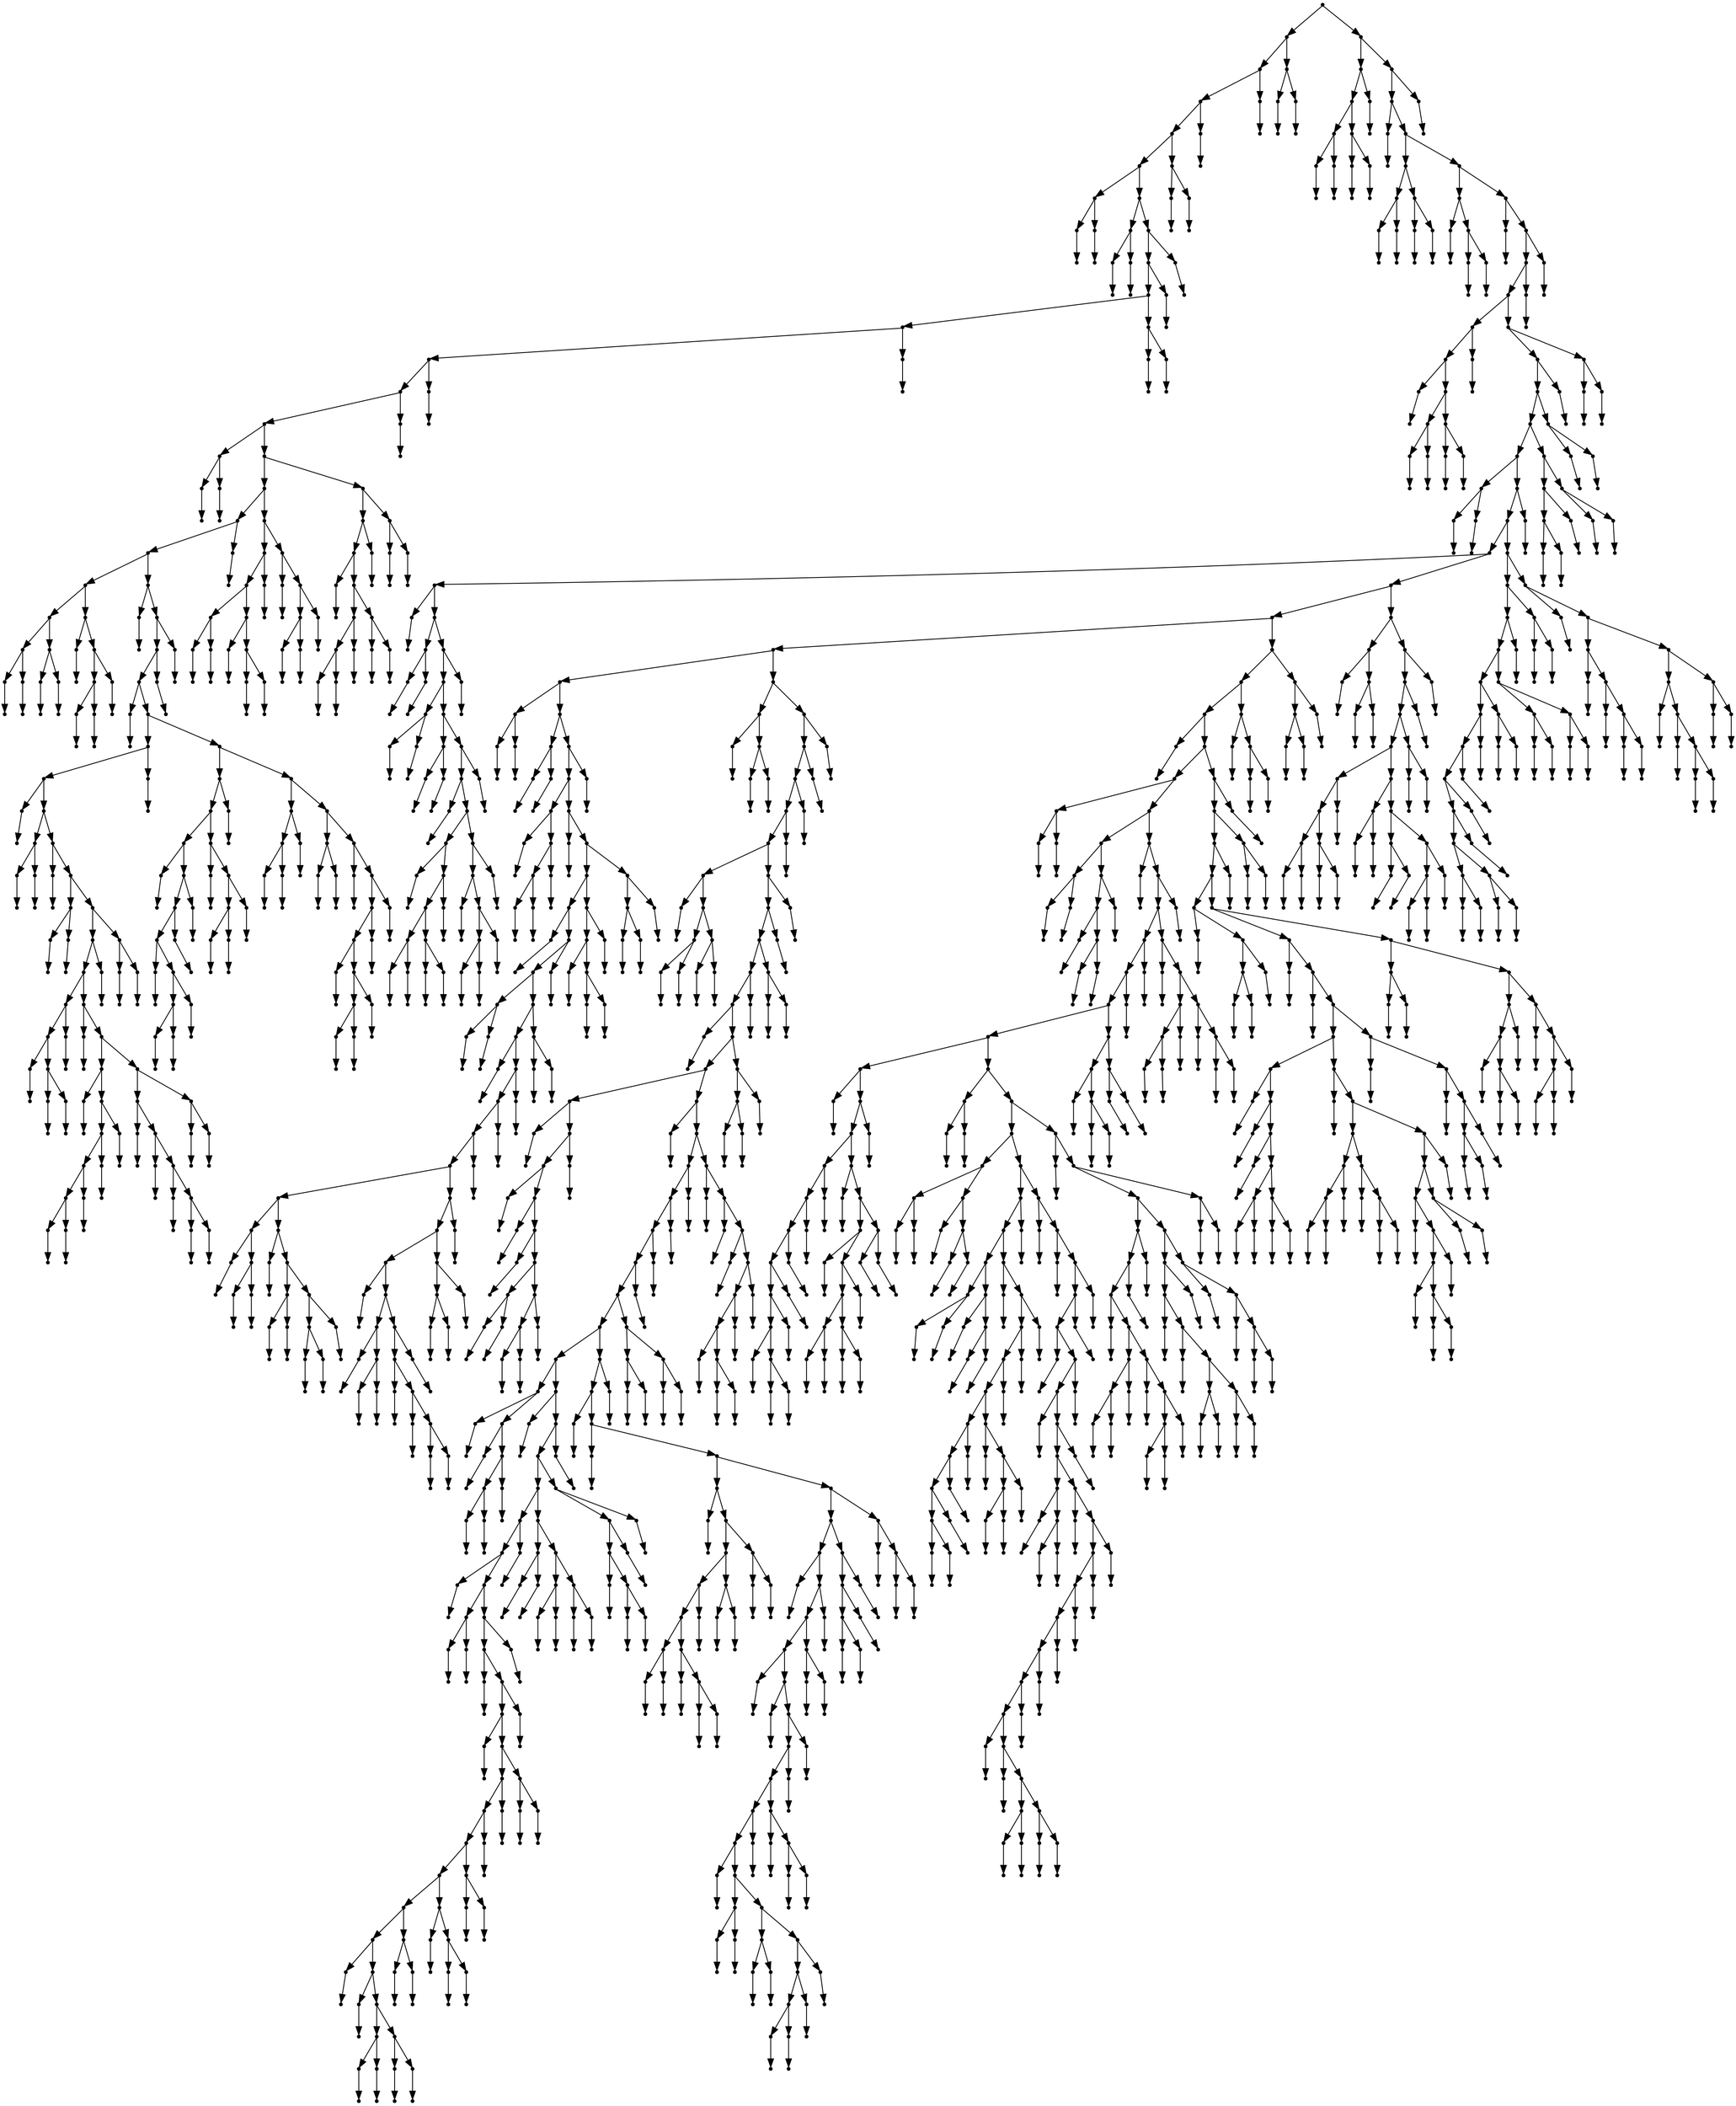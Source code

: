 digraph {
  1678 [shape=point];
  307 [shape=point];
  301 [shape=point];
  298 [shape=point];
  295 [shape=point];
  289 [shape=point];
  4 [shape=point];
  1 [shape=point];
  0 [shape=point];
  3 [shape=point];
  2 [shape=point];
  288 [shape=point];
  9 [shape=point];
  6 [shape=point];
  5 [shape=point];
  8 [shape=point];
  7 [shape=point];
  287 [shape=point];
  284 [shape=point];
  281 [shape=point];
  275 [shape=point];
  272 [shape=point];
  269 [shape=point];
  266 [shape=point];
  14 [shape=point];
  11 [shape=point];
  10 [shape=point];
  13 [shape=point];
  12 [shape=point];
  265 [shape=point];
  238 [shape=point];
  208 [shape=point];
  205 [shape=point];
  37 [shape=point];
  25 [shape=point];
  19 [shape=point];
  16 [shape=point];
  15 [shape=point];
  18 [shape=point];
  17 [shape=point];
  24 [shape=point];
  21 [shape=point];
  20 [shape=point];
  23 [shape=point];
  22 [shape=point];
  36 [shape=point];
  27 [shape=point];
  26 [shape=point];
  35 [shape=point];
  32 [shape=point];
  29 [shape=point];
  28 [shape=point];
  31 [shape=point];
  30 [shape=point];
  34 [shape=point];
  33 [shape=point];
  204 [shape=point];
  39 [shape=point];
  38 [shape=point];
  203 [shape=point];
  200 [shape=point];
  197 [shape=point];
  41 [shape=point];
  40 [shape=point];
  196 [shape=point];
  124 [shape=point];
  121 [shape=point];
  43 [shape=point];
  42 [shape=point];
  120 [shape=point];
  48 [shape=point];
  45 [shape=point];
  44 [shape=point];
  47 [shape=point];
  46 [shape=point];
  119 [shape=point];
  50 [shape=point];
  49 [shape=point];
  118 [shape=point];
  55 [shape=point];
  52 [shape=point];
  51 [shape=point];
  54 [shape=point];
  53 [shape=point];
  117 [shape=point];
  111 [shape=point];
  108 [shape=point];
  66 [shape=point];
  63 [shape=point];
  57 [shape=point];
  56 [shape=point];
  62 [shape=point];
  59 [shape=point];
  58 [shape=point];
  61 [shape=point];
  60 [shape=point];
  65 [shape=point];
  64 [shape=point];
  107 [shape=point];
  68 [shape=point];
  67 [shape=point];
  106 [shape=point];
  85 [shape=point];
  70 [shape=point];
  69 [shape=point];
  84 [shape=point];
  81 [shape=point];
  78 [shape=point];
  75 [shape=point];
  72 [shape=point];
  71 [shape=point];
  74 [shape=point];
  73 [shape=point];
  77 [shape=point];
  76 [shape=point];
  80 [shape=point];
  79 [shape=point];
  83 [shape=point];
  82 [shape=point];
  105 [shape=point];
  99 [shape=point];
  87 [shape=point];
  86 [shape=point];
  98 [shape=point];
  89 [shape=point];
  88 [shape=point];
  97 [shape=point];
  91 [shape=point];
  90 [shape=point];
  96 [shape=point];
  93 [shape=point];
  92 [shape=point];
  95 [shape=point];
  94 [shape=point];
  104 [shape=point];
  101 [shape=point];
  100 [shape=point];
  103 [shape=point];
  102 [shape=point];
  110 [shape=point];
  109 [shape=point];
  116 [shape=point];
  113 [shape=point];
  112 [shape=point];
  115 [shape=point];
  114 [shape=point];
  123 [shape=point];
  122 [shape=point];
  195 [shape=point];
  159 [shape=point];
  156 [shape=point];
  144 [shape=point];
  126 [shape=point];
  125 [shape=point];
  143 [shape=point];
  140 [shape=point];
  137 [shape=point];
  128 [shape=point];
  127 [shape=point];
  136 [shape=point];
  133 [shape=point];
  130 [shape=point];
  129 [shape=point];
  132 [shape=point];
  131 [shape=point];
  135 [shape=point];
  134 [shape=point];
  139 [shape=point];
  138 [shape=point];
  142 [shape=point];
  141 [shape=point];
  155 [shape=point];
  146 [shape=point];
  145 [shape=point];
  154 [shape=point];
  151 [shape=point];
  148 [shape=point];
  147 [shape=point];
  150 [shape=point];
  149 [shape=point];
  153 [shape=point];
  152 [shape=point];
  158 [shape=point];
  157 [shape=point];
  194 [shape=point];
  167 [shape=point];
  164 [shape=point];
  161 [shape=point];
  160 [shape=point];
  163 [shape=point];
  162 [shape=point];
  166 [shape=point];
  165 [shape=point];
  193 [shape=point];
  172 [shape=point];
  169 [shape=point];
  168 [shape=point];
  171 [shape=point];
  170 [shape=point];
  192 [shape=point];
  174 [shape=point];
  173 [shape=point];
  191 [shape=point];
  188 [shape=point];
  185 [shape=point];
  176 [shape=point];
  175 [shape=point];
  184 [shape=point];
  181 [shape=point];
  178 [shape=point];
  177 [shape=point];
  180 [shape=point];
  179 [shape=point];
  183 [shape=point];
  182 [shape=point];
  187 [shape=point];
  186 [shape=point];
  190 [shape=point];
  189 [shape=point];
  199 [shape=point];
  198 [shape=point];
  202 [shape=point];
  201 [shape=point];
  207 [shape=point];
  206 [shape=point];
  237 [shape=point];
  225 [shape=point];
  222 [shape=point];
  213 [shape=point];
  210 [shape=point];
  209 [shape=point];
  212 [shape=point];
  211 [shape=point];
  221 [shape=point];
  215 [shape=point];
  214 [shape=point];
  220 [shape=point];
  217 [shape=point];
  216 [shape=point];
  219 [shape=point];
  218 [shape=point];
  224 [shape=point];
  223 [shape=point];
  236 [shape=point];
  227 [shape=point];
  226 [shape=point];
  235 [shape=point];
  232 [shape=point];
  229 [shape=point];
  228 [shape=point];
  231 [shape=point];
  230 [shape=point];
  234 [shape=point];
  233 [shape=point];
  264 [shape=point];
  258 [shape=point];
  255 [shape=point];
  240 [shape=point];
  239 [shape=point];
  254 [shape=point];
  248 [shape=point];
  245 [shape=point];
  242 [shape=point];
  241 [shape=point];
  244 [shape=point];
  243 [shape=point];
  247 [shape=point];
  246 [shape=point];
  253 [shape=point];
  250 [shape=point];
  249 [shape=point];
  252 [shape=point];
  251 [shape=point];
  257 [shape=point];
  256 [shape=point];
  263 [shape=point];
  260 [shape=point];
  259 [shape=point];
  262 [shape=point];
  261 [shape=point];
  268 [shape=point];
  267 [shape=point];
  271 [shape=point];
  270 [shape=point];
  274 [shape=point];
  273 [shape=point];
  280 [shape=point];
  277 [shape=point];
  276 [shape=point];
  279 [shape=point];
  278 [shape=point];
  283 [shape=point];
  282 [shape=point];
  286 [shape=point];
  285 [shape=point];
  294 [shape=point];
  291 [shape=point];
  290 [shape=point];
  293 [shape=point];
  292 [shape=point];
  297 [shape=point];
  296 [shape=point];
  300 [shape=point];
  299 [shape=point];
  306 [shape=point];
  303 [shape=point];
  302 [shape=point];
  305 [shape=point];
  304 [shape=point];
  1677 [shape=point];
  321 [shape=point];
  318 [shape=point];
  312 [shape=point];
  309 [shape=point];
  308 [shape=point];
  311 [shape=point];
  310 [shape=point];
  317 [shape=point];
  314 [shape=point];
  313 [shape=point];
  316 [shape=point];
  315 [shape=point];
  320 [shape=point];
  319 [shape=point];
  1676 [shape=point];
  1673 [shape=point];
  323 [shape=point];
  322 [shape=point];
  1672 [shape=point];
  334 [shape=point];
  328 [shape=point];
  325 [shape=point];
  324 [shape=point];
  327 [shape=point];
  326 [shape=point];
  333 [shape=point];
  330 [shape=point];
  329 [shape=point];
  332 [shape=point];
  331 [shape=point];
  1671 [shape=point];
  342 [shape=point];
  336 [shape=point];
  335 [shape=point];
  341 [shape=point];
  338 [shape=point];
  337 [shape=point];
  340 [shape=point];
  339 [shape=point];
  1670 [shape=point];
  344 [shape=point];
  343 [shape=point];
  1669 [shape=point];
  1666 [shape=point];
  1663 [shape=point];
  361 [shape=point];
  358 [shape=point];
  346 [shape=point];
  345 [shape=point];
  357 [shape=point];
  351 [shape=point];
  348 [shape=point];
  347 [shape=point];
  350 [shape=point];
  349 [shape=point];
  356 [shape=point];
  353 [shape=point];
  352 [shape=point];
  355 [shape=point];
  354 [shape=point];
  360 [shape=point];
  359 [shape=point];
  1662 [shape=point];
  1656 [shape=point];
  1653 [shape=point];
  1647 [shape=point];
  1632 [shape=point];
  366 [shape=point];
  363 [shape=point];
  362 [shape=point];
  365 [shape=point];
  364 [shape=point];
  1631 [shape=point];
  1628 [shape=point];
  1544 [shape=point];
  428 [shape=point];
  368 [shape=point];
  367 [shape=point];
  427 [shape=point];
  373 [shape=point];
  370 [shape=point];
  369 [shape=point];
  372 [shape=point];
  371 [shape=point];
  426 [shape=point];
  423 [shape=point];
  378 [shape=point];
  375 [shape=point];
  374 [shape=point];
  377 [shape=point];
  376 [shape=point];
  422 [shape=point];
  383 [shape=point];
  380 [shape=point];
  379 [shape=point];
  382 [shape=point];
  381 [shape=point];
  421 [shape=point];
  418 [shape=point];
  385 [shape=point];
  384 [shape=point];
  417 [shape=point];
  402 [shape=point];
  387 [shape=point];
  386 [shape=point];
  401 [shape=point];
  398 [shape=point];
  392 [shape=point];
  389 [shape=point];
  388 [shape=point];
  391 [shape=point];
  390 [shape=point];
  397 [shape=point];
  394 [shape=point];
  393 [shape=point];
  396 [shape=point];
  395 [shape=point];
  400 [shape=point];
  399 [shape=point];
  416 [shape=point];
  413 [shape=point];
  404 [shape=point];
  403 [shape=point];
  412 [shape=point];
  409 [shape=point];
  406 [shape=point];
  405 [shape=point];
  408 [shape=point];
  407 [shape=point];
  411 [shape=point];
  410 [shape=point];
  415 [shape=point];
  414 [shape=point];
  420 [shape=point];
  419 [shape=point];
  425 [shape=point];
  424 [shape=point];
  1543 [shape=point];
  1486 [shape=point];
  973 [shape=point];
  574 [shape=point];
  433 [shape=point];
  430 [shape=point];
  429 [shape=point];
  432 [shape=point];
  431 [shape=point];
  573 [shape=point];
  438 [shape=point];
  435 [shape=point];
  434 [shape=point];
  437 [shape=point];
  436 [shape=point];
  572 [shape=point];
  569 [shape=point];
  449 [shape=point];
  440 [shape=point];
  439 [shape=point];
  448 [shape=point];
  445 [shape=point];
  442 [shape=point];
  441 [shape=point];
  444 [shape=point];
  443 [shape=point];
  447 [shape=point];
  446 [shape=point];
  568 [shape=point];
  451 [shape=point];
  450 [shape=point];
  567 [shape=point];
  558 [shape=point];
  546 [shape=point];
  453 [shape=point];
  452 [shape=point];
  545 [shape=point];
  542 [shape=point];
  458 [shape=point];
  455 [shape=point];
  454 [shape=point];
  457 [shape=point];
  456 [shape=point];
  541 [shape=point];
  535 [shape=point];
  460 [shape=point];
  459 [shape=point];
  534 [shape=point];
  531 [shape=point];
  528 [shape=point];
  525 [shape=point];
  486 [shape=point];
  468 [shape=point];
  462 [shape=point];
  461 [shape=point];
  467 [shape=point];
  464 [shape=point];
  463 [shape=point];
  466 [shape=point];
  465 [shape=point];
  485 [shape=point];
  470 [shape=point];
  469 [shape=point];
  484 [shape=point];
  475 [shape=point];
  472 [shape=point];
  471 [shape=point];
  474 [shape=point];
  473 [shape=point];
  483 [shape=point];
  480 [shape=point];
  477 [shape=point];
  476 [shape=point];
  479 [shape=point];
  478 [shape=point];
  482 [shape=point];
  481 [shape=point];
  524 [shape=point];
  521 [shape=point];
  512 [shape=point];
  488 [shape=point];
  487 [shape=point];
  511 [shape=point];
  496 [shape=point];
  490 [shape=point];
  489 [shape=point];
  495 [shape=point];
  492 [shape=point];
  491 [shape=point];
  494 [shape=point];
  493 [shape=point];
  510 [shape=point];
  507 [shape=point];
  498 [shape=point];
  497 [shape=point];
  506 [shape=point];
  500 [shape=point];
  499 [shape=point];
  505 [shape=point];
  502 [shape=point];
  501 [shape=point];
  504 [shape=point];
  503 [shape=point];
  509 [shape=point];
  508 [shape=point];
  520 [shape=point];
  517 [shape=point];
  514 [shape=point];
  513 [shape=point];
  516 [shape=point];
  515 [shape=point];
  519 [shape=point];
  518 [shape=point];
  523 [shape=point];
  522 [shape=point];
  527 [shape=point];
  526 [shape=point];
  530 [shape=point];
  529 [shape=point];
  533 [shape=point];
  532 [shape=point];
  540 [shape=point];
  537 [shape=point];
  536 [shape=point];
  539 [shape=point];
  538 [shape=point];
  544 [shape=point];
  543 [shape=point];
  557 [shape=point];
  554 [shape=point];
  548 [shape=point];
  547 [shape=point];
  553 [shape=point];
  550 [shape=point];
  549 [shape=point];
  552 [shape=point];
  551 [shape=point];
  556 [shape=point];
  555 [shape=point];
  566 [shape=point];
  563 [shape=point];
  560 [shape=point];
  559 [shape=point];
  562 [shape=point];
  561 [shape=point];
  565 [shape=point];
  564 [shape=point];
  571 [shape=point];
  570 [shape=point];
  972 [shape=point];
  582 [shape=point];
  576 [shape=point];
  575 [shape=point];
  581 [shape=point];
  578 [shape=point];
  577 [shape=point];
  580 [shape=point];
  579 [shape=point];
  971 [shape=point];
  968 [shape=point];
  965 [shape=point];
  962 [shape=point];
  959 [shape=point];
  596 [shape=point];
  584 [shape=point];
  583 [shape=point];
  595 [shape=point];
  589 [shape=point];
  586 [shape=point];
  585 [shape=point];
  588 [shape=point];
  587 [shape=point];
  594 [shape=point];
  591 [shape=point];
  590 [shape=point];
  593 [shape=point];
  592 [shape=point];
  958 [shape=point];
  955 [shape=point];
  952 [shape=point];
  946 [shape=point];
  943 [shape=point];
  598 [shape=point];
  597 [shape=point];
  942 [shape=point];
  933 [shape=point];
  627 [shape=point];
  600 [shape=point];
  599 [shape=point];
  626 [shape=point];
  623 [shape=point];
  602 [shape=point];
  601 [shape=point];
  622 [shape=point];
  604 [shape=point];
  603 [shape=point];
  621 [shape=point];
  606 [shape=point];
  605 [shape=point];
  620 [shape=point];
  611 [shape=point];
  608 [shape=point];
  607 [shape=point];
  610 [shape=point];
  609 [shape=point];
  619 [shape=point];
  616 [shape=point];
  613 [shape=point];
  612 [shape=point];
  615 [shape=point];
  614 [shape=point];
  618 [shape=point];
  617 [shape=point];
  625 [shape=point];
  624 [shape=point];
  932 [shape=point];
  629 [shape=point];
  628 [shape=point];
  931 [shape=point];
  907 [shape=point];
  904 [shape=point];
  901 [shape=point];
  898 [shape=point];
  895 [shape=point];
  883 [shape=point];
  757 [shape=point];
  643 [shape=point];
  631 [shape=point];
  630 [shape=point];
  642 [shape=point];
  633 [shape=point];
  632 [shape=point];
  641 [shape=point];
  638 [shape=point];
  635 [shape=point];
  634 [shape=point];
  637 [shape=point];
  636 [shape=point];
  640 [shape=point];
  639 [shape=point];
  756 [shape=point];
  645 [shape=point];
  644 [shape=point];
  755 [shape=point];
  752 [shape=point];
  737 [shape=point];
  719 [shape=point];
  716 [shape=point];
  647 [shape=point];
  646 [shape=point];
  715 [shape=point];
  652 [shape=point];
  649 [shape=point];
  648 [shape=point];
  651 [shape=point];
  650 [shape=point];
  714 [shape=point];
  711 [shape=point];
  654 [shape=point];
  653 [shape=point];
  710 [shape=point];
  707 [shape=point];
  656 [shape=point];
  655 [shape=point];
  706 [shape=point];
  700 [shape=point];
  697 [shape=point];
  694 [shape=point];
  688 [shape=point];
  679 [shape=point];
  673 [shape=point];
  658 [shape=point];
  657 [shape=point];
  672 [shape=point];
  660 [shape=point];
  659 [shape=point];
  671 [shape=point];
  665 [shape=point];
  662 [shape=point];
  661 [shape=point];
  664 [shape=point];
  663 [shape=point];
  670 [shape=point];
  667 [shape=point];
  666 [shape=point];
  669 [shape=point];
  668 [shape=point];
  678 [shape=point];
  675 [shape=point];
  674 [shape=point];
  677 [shape=point];
  676 [shape=point];
  687 [shape=point];
  681 [shape=point];
  680 [shape=point];
  686 [shape=point];
  683 [shape=point];
  682 [shape=point];
  685 [shape=point];
  684 [shape=point];
  693 [shape=point];
  690 [shape=point];
  689 [shape=point];
  692 [shape=point];
  691 [shape=point];
  696 [shape=point];
  695 [shape=point];
  699 [shape=point];
  698 [shape=point];
  705 [shape=point];
  702 [shape=point];
  701 [shape=point];
  704 [shape=point];
  703 [shape=point];
  709 [shape=point];
  708 [shape=point];
  713 [shape=point];
  712 [shape=point];
  718 [shape=point];
  717 [shape=point];
  736 [shape=point];
  724 [shape=point];
  721 [shape=point];
  720 [shape=point];
  723 [shape=point];
  722 [shape=point];
  735 [shape=point];
  729 [shape=point];
  726 [shape=point];
  725 [shape=point];
  728 [shape=point];
  727 [shape=point];
  734 [shape=point];
  731 [shape=point];
  730 [shape=point];
  733 [shape=point];
  732 [shape=point];
  751 [shape=point];
  748 [shape=point];
  745 [shape=point];
  739 [shape=point];
  738 [shape=point];
  744 [shape=point];
  741 [shape=point];
  740 [shape=point];
  743 [shape=point];
  742 [shape=point];
  747 [shape=point];
  746 [shape=point];
  750 [shape=point];
  749 [shape=point];
  754 [shape=point];
  753 [shape=point];
  882 [shape=point];
  879 [shape=point];
  759 [shape=point];
  758 [shape=point];
  878 [shape=point];
  761 [shape=point];
  760 [shape=point];
  877 [shape=point];
  793 [shape=point];
  763 [shape=point];
  762 [shape=point];
  792 [shape=point];
  786 [shape=point];
  780 [shape=point];
  777 [shape=point];
  768 [shape=point];
  765 [shape=point];
  764 [shape=point];
  767 [shape=point];
  766 [shape=point];
  776 [shape=point];
  770 [shape=point];
  769 [shape=point];
  775 [shape=point];
  772 [shape=point];
  771 [shape=point];
  774 [shape=point];
  773 [shape=point];
  779 [shape=point];
  778 [shape=point];
  785 [shape=point];
  782 [shape=point];
  781 [shape=point];
  784 [shape=point];
  783 [shape=point];
  791 [shape=point];
  788 [shape=point];
  787 [shape=point];
  790 [shape=point];
  789 [shape=point];
  876 [shape=point];
  867 [shape=point];
  855 [shape=point];
  795 [shape=point];
  794 [shape=point];
  854 [shape=point];
  851 [shape=point];
  845 [shape=point];
  797 [shape=point];
  796 [shape=point];
  844 [shape=point];
  799 [shape=point];
  798 [shape=point];
  843 [shape=point];
  840 [shape=point];
  837 [shape=point];
  828 [shape=point];
  825 [shape=point];
  801 [shape=point];
  800 [shape=point];
  824 [shape=point];
  806 [shape=point];
  803 [shape=point];
  802 [shape=point];
  805 [shape=point];
  804 [shape=point];
  823 [shape=point];
  811 [shape=point];
  808 [shape=point];
  807 [shape=point];
  810 [shape=point];
  809 [shape=point];
  822 [shape=point];
  819 [shape=point];
  816 [shape=point];
  813 [shape=point];
  812 [shape=point];
  815 [shape=point];
  814 [shape=point];
  818 [shape=point];
  817 [shape=point];
  821 [shape=point];
  820 [shape=point];
  827 [shape=point];
  826 [shape=point];
  836 [shape=point];
  830 [shape=point];
  829 [shape=point];
  835 [shape=point];
  832 [shape=point];
  831 [shape=point];
  834 [shape=point];
  833 [shape=point];
  839 [shape=point];
  838 [shape=point];
  842 [shape=point];
  841 [shape=point];
  850 [shape=point];
  847 [shape=point];
  846 [shape=point];
  849 [shape=point];
  848 [shape=point];
  853 [shape=point];
  852 [shape=point];
  866 [shape=point];
  863 [shape=point];
  860 [shape=point];
  857 [shape=point];
  856 [shape=point];
  859 [shape=point];
  858 [shape=point];
  862 [shape=point];
  861 [shape=point];
  865 [shape=point];
  864 [shape=point];
  875 [shape=point];
  869 [shape=point];
  868 [shape=point];
  874 [shape=point];
  871 [shape=point];
  870 [shape=point];
  873 [shape=point];
  872 [shape=point];
  881 [shape=point];
  880 [shape=point];
  894 [shape=point];
  888 [shape=point];
  885 [shape=point];
  884 [shape=point];
  887 [shape=point];
  886 [shape=point];
  893 [shape=point];
  890 [shape=point];
  889 [shape=point];
  892 [shape=point];
  891 [shape=point];
  897 [shape=point];
  896 [shape=point];
  900 [shape=point];
  899 [shape=point];
  903 [shape=point];
  902 [shape=point];
  906 [shape=point];
  905 [shape=point];
  930 [shape=point];
  909 [shape=point];
  908 [shape=point];
  929 [shape=point];
  911 [shape=point];
  910 [shape=point];
  928 [shape=point];
  913 [shape=point];
  912 [shape=point];
  927 [shape=point];
  924 [shape=point];
  921 [shape=point];
  915 [shape=point];
  914 [shape=point];
  920 [shape=point];
  917 [shape=point];
  916 [shape=point];
  919 [shape=point];
  918 [shape=point];
  923 [shape=point];
  922 [shape=point];
  926 [shape=point];
  925 [shape=point];
  941 [shape=point];
  938 [shape=point];
  935 [shape=point];
  934 [shape=point];
  937 [shape=point];
  936 [shape=point];
  940 [shape=point];
  939 [shape=point];
  945 [shape=point];
  944 [shape=point];
  951 [shape=point];
  948 [shape=point];
  947 [shape=point];
  950 [shape=point];
  949 [shape=point];
  954 [shape=point];
  953 [shape=point];
  957 [shape=point];
  956 [shape=point];
  961 [shape=point];
  960 [shape=point];
  964 [shape=point];
  963 [shape=point];
  967 [shape=point];
  966 [shape=point];
  970 [shape=point];
  969 [shape=point];
  1485 [shape=point];
  1476 [shape=point];
  1467 [shape=point];
  975 [shape=point];
  974 [shape=point];
  1466 [shape=point];
  1325 [shape=point];
  980 [shape=point];
  977 [shape=point];
  976 [shape=point];
  979 [shape=point];
  978 [shape=point];
  1324 [shape=point];
  997 [shape=point];
  985 [shape=point];
  982 [shape=point];
  981 [shape=point];
  984 [shape=point];
  983 [shape=point];
  996 [shape=point];
  993 [shape=point];
  987 [shape=point];
  986 [shape=point];
  992 [shape=point];
  989 [shape=point];
  988 [shape=point];
  991 [shape=point];
  990 [shape=point];
  995 [shape=point];
  994 [shape=point];
  1323 [shape=point];
  999 [shape=point];
  998 [shape=point];
  1322 [shape=point];
  1319 [shape=point];
  1298 [shape=point];
  1295 [shape=point];
  1292 [shape=point];
  1277 [shape=point];
  1055 [shape=point];
  1001 [shape=point];
  1000 [shape=point];
  1054 [shape=point];
  1051 [shape=point];
  1024 [shape=point];
  1021 [shape=point];
  1018 [shape=point];
  1015 [shape=point];
  1012 [shape=point];
  1009 [shape=point];
  1003 [shape=point];
  1002 [shape=point];
  1008 [shape=point];
  1005 [shape=point];
  1004 [shape=point];
  1007 [shape=point];
  1006 [shape=point];
  1011 [shape=point];
  1010 [shape=point];
  1014 [shape=point];
  1013 [shape=point];
  1017 [shape=point];
  1016 [shape=point];
  1020 [shape=point];
  1019 [shape=point];
  1023 [shape=point];
  1022 [shape=point];
  1050 [shape=point];
  1026 [shape=point];
  1025 [shape=point];
  1049 [shape=point];
  1043 [shape=point];
  1028 [shape=point];
  1027 [shape=point];
  1042 [shape=point];
  1039 [shape=point];
  1033 [shape=point];
  1030 [shape=point];
  1029 [shape=point];
  1032 [shape=point];
  1031 [shape=point];
  1038 [shape=point];
  1035 [shape=point];
  1034 [shape=point];
  1037 [shape=point];
  1036 [shape=point];
  1041 [shape=point];
  1040 [shape=point];
  1048 [shape=point];
  1045 [shape=point];
  1044 [shape=point];
  1047 [shape=point];
  1046 [shape=point];
  1053 [shape=point];
  1052 [shape=point];
  1276 [shape=point];
  1060 [shape=point];
  1057 [shape=point];
  1056 [shape=point];
  1059 [shape=point];
  1058 [shape=point];
  1275 [shape=point];
  1203 [shape=point];
  1074 [shape=point];
  1065 [shape=point];
  1062 [shape=point];
  1061 [shape=point];
  1064 [shape=point];
  1063 [shape=point];
  1073 [shape=point];
  1067 [shape=point];
  1066 [shape=point];
  1072 [shape=point];
  1069 [shape=point];
  1068 [shape=point];
  1071 [shape=point];
  1070 [shape=point];
  1202 [shape=point];
  1130 [shape=point];
  1127 [shape=point];
  1088 [shape=point];
  1079 [shape=point];
  1076 [shape=point];
  1075 [shape=point];
  1078 [shape=point];
  1077 [shape=point];
  1087 [shape=point];
  1081 [shape=point];
  1080 [shape=point];
  1086 [shape=point];
  1083 [shape=point];
  1082 [shape=point];
  1085 [shape=point];
  1084 [shape=point];
  1126 [shape=point];
  1090 [shape=point];
  1089 [shape=point];
  1125 [shape=point];
  1122 [shape=point];
  1119 [shape=point];
  1116 [shape=point];
  1104 [shape=point];
  1101 [shape=point];
  1098 [shape=point];
  1095 [shape=point];
  1092 [shape=point];
  1091 [shape=point];
  1094 [shape=point];
  1093 [shape=point];
  1097 [shape=point];
  1096 [shape=point];
  1100 [shape=point];
  1099 [shape=point];
  1103 [shape=point];
  1102 [shape=point];
  1115 [shape=point];
  1106 [shape=point];
  1105 [shape=point];
  1114 [shape=point];
  1111 [shape=point];
  1108 [shape=point];
  1107 [shape=point];
  1110 [shape=point];
  1109 [shape=point];
  1113 [shape=point];
  1112 [shape=point];
  1118 [shape=point];
  1117 [shape=point];
  1121 [shape=point];
  1120 [shape=point];
  1124 [shape=point];
  1123 [shape=point];
  1129 [shape=point];
  1128 [shape=point];
  1201 [shape=point];
  1132 [shape=point];
  1131 [shape=point];
  1200 [shape=point];
  1134 [shape=point];
  1133 [shape=point];
  1199 [shape=point];
  1196 [shape=point];
  1193 [shape=point];
  1136 [shape=point];
  1135 [shape=point];
  1192 [shape=point];
  1189 [shape=point];
  1138 [shape=point];
  1137 [shape=point];
  1188 [shape=point];
  1185 [shape=point];
  1146 [shape=point];
  1140 [shape=point];
  1139 [shape=point];
  1145 [shape=point];
  1142 [shape=point];
  1141 [shape=point];
  1144 [shape=point];
  1143 [shape=point];
  1184 [shape=point];
  1148 [shape=point];
  1147 [shape=point];
  1183 [shape=point];
  1180 [shape=point];
  1177 [shape=point];
  1174 [shape=point];
  1171 [shape=point];
  1168 [shape=point];
  1165 [shape=point];
  1150 [shape=point];
  1149 [shape=point];
  1164 [shape=point];
  1152 [shape=point];
  1151 [shape=point];
  1163 [shape=point];
  1157 [shape=point];
  1154 [shape=point];
  1153 [shape=point];
  1156 [shape=point];
  1155 [shape=point];
  1162 [shape=point];
  1159 [shape=point];
  1158 [shape=point];
  1161 [shape=point];
  1160 [shape=point];
  1167 [shape=point];
  1166 [shape=point];
  1170 [shape=point];
  1169 [shape=point];
  1173 [shape=point];
  1172 [shape=point];
  1176 [shape=point];
  1175 [shape=point];
  1179 [shape=point];
  1178 [shape=point];
  1182 [shape=point];
  1181 [shape=point];
  1187 [shape=point];
  1186 [shape=point];
  1191 [shape=point];
  1190 [shape=point];
  1195 [shape=point];
  1194 [shape=point];
  1198 [shape=point];
  1197 [shape=point];
  1274 [shape=point];
  1205 [shape=point];
  1204 [shape=point];
  1273 [shape=point];
  1267 [shape=point];
  1234 [shape=point];
  1231 [shape=point];
  1228 [shape=point];
  1207 [shape=point];
  1206 [shape=point];
  1227 [shape=point];
  1215 [shape=point];
  1212 [shape=point];
  1209 [shape=point];
  1208 [shape=point];
  1211 [shape=point];
  1210 [shape=point];
  1214 [shape=point];
  1213 [shape=point];
  1226 [shape=point];
  1217 [shape=point];
  1216 [shape=point];
  1225 [shape=point];
  1222 [shape=point];
  1219 [shape=point];
  1218 [shape=point];
  1221 [shape=point];
  1220 [shape=point];
  1224 [shape=point];
  1223 [shape=point];
  1230 [shape=point];
  1229 [shape=point];
  1233 [shape=point];
  1232 [shape=point];
  1266 [shape=point];
  1254 [shape=point];
  1251 [shape=point];
  1236 [shape=point];
  1235 [shape=point];
  1250 [shape=point];
  1238 [shape=point];
  1237 [shape=point];
  1249 [shape=point];
  1243 [shape=point];
  1240 [shape=point];
  1239 [shape=point];
  1242 [shape=point];
  1241 [shape=point];
  1248 [shape=point];
  1245 [shape=point];
  1244 [shape=point];
  1247 [shape=point];
  1246 [shape=point];
  1253 [shape=point];
  1252 [shape=point];
  1265 [shape=point];
  1256 [shape=point];
  1255 [shape=point];
  1264 [shape=point];
  1258 [shape=point];
  1257 [shape=point];
  1263 [shape=point];
  1260 [shape=point];
  1259 [shape=point];
  1262 [shape=point];
  1261 [shape=point];
  1272 [shape=point];
  1269 [shape=point];
  1268 [shape=point];
  1271 [shape=point];
  1270 [shape=point];
  1291 [shape=point];
  1285 [shape=point];
  1279 [shape=point];
  1278 [shape=point];
  1284 [shape=point];
  1281 [shape=point];
  1280 [shape=point];
  1283 [shape=point];
  1282 [shape=point];
  1290 [shape=point];
  1287 [shape=point];
  1286 [shape=point];
  1289 [shape=point];
  1288 [shape=point];
  1294 [shape=point];
  1293 [shape=point];
  1297 [shape=point];
  1296 [shape=point];
  1318 [shape=point];
  1300 [shape=point];
  1299 [shape=point];
  1317 [shape=point];
  1308 [shape=point];
  1305 [shape=point];
  1302 [shape=point];
  1301 [shape=point];
  1304 [shape=point];
  1303 [shape=point];
  1307 [shape=point];
  1306 [shape=point];
  1316 [shape=point];
  1310 [shape=point];
  1309 [shape=point];
  1315 [shape=point];
  1312 [shape=point];
  1311 [shape=point];
  1314 [shape=point];
  1313 [shape=point];
  1321 [shape=point];
  1320 [shape=point];
  1465 [shape=point];
  1462 [shape=point];
  1456 [shape=point];
  1453 [shape=point];
  1336 [shape=point];
  1327 [shape=point];
  1326 [shape=point];
  1335 [shape=point];
  1332 [shape=point];
  1329 [shape=point];
  1328 [shape=point];
  1331 [shape=point];
  1330 [shape=point];
  1334 [shape=point];
  1333 [shape=point];
  1452 [shape=point];
  1422 [shape=point];
  1338 [shape=point];
  1337 [shape=point];
  1421 [shape=point];
  1340 [shape=point];
  1339 [shape=point];
  1420 [shape=point];
  1405 [shape=point];
  1360 [shape=point];
  1342 [shape=point];
  1341 [shape=point];
  1359 [shape=point];
  1344 [shape=point];
  1343 [shape=point];
  1358 [shape=point];
  1346 [shape=point];
  1345 [shape=point];
  1357 [shape=point];
  1351 [shape=point];
  1348 [shape=point];
  1347 [shape=point];
  1350 [shape=point];
  1349 [shape=point];
  1356 [shape=point];
  1353 [shape=point];
  1352 [shape=point];
  1355 [shape=point];
  1354 [shape=point];
  1404 [shape=point];
  1362 [shape=point];
  1361 [shape=point];
  1403 [shape=point];
  1379 [shape=point];
  1370 [shape=point];
  1367 [shape=point];
  1364 [shape=point];
  1363 [shape=point];
  1366 [shape=point];
  1365 [shape=point];
  1369 [shape=point];
  1368 [shape=point];
  1378 [shape=point];
  1372 [shape=point];
  1371 [shape=point];
  1377 [shape=point];
  1374 [shape=point];
  1373 [shape=point];
  1376 [shape=point];
  1375 [shape=point];
  1402 [shape=point];
  1399 [shape=point];
  1393 [shape=point];
  1381 [shape=point];
  1380 [shape=point];
  1392 [shape=point];
  1389 [shape=point];
  1383 [shape=point];
  1382 [shape=point];
  1388 [shape=point];
  1385 [shape=point];
  1384 [shape=point];
  1387 [shape=point];
  1386 [shape=point];
  1391 [shape=point];
  1390 [shape=point];
  1398 [shape=point];
  1395 [shape=point];
  1394 [shape=point];
  1397 [shape=point];
  1396 [shape=point];
  1401 [shape=point];
  1400 [shape=point];
  1419 [shape=point];
  1407 [shape=point];
  1406 [shape=point];
  1418 [shape=point];
  1409 [shape=point];
  1408 [shape=point];
  1417 [shape=point];
  1414 [shape=point];
  1411 [shape=point];
  1410 [shape=point];
  1413 [shape=point];
  1412 [shape=point];
  1416 [shape=point];
  1415 [shape=point];
  1451 [shape=point];
  1427 [shape=point];
  1424 [shape=point];
  1423 [shape=point];
  1426 [shape=point];
  1425 [shape=point];
  1450 [shape=point];
  1438 [shape=point];
  1435 [shape=point];
  1429 [shape=point];
  1428 [shape=point];
  1434 [shape=point];
  1431 [shape=point];
  1430 [shape=point];
  1433 [shape=point];
  1432 [shape=point];
  1437 [shape=point];
  1436 [shape=point];
  1449 [shape=point];
  1440 [shape=point];
  1439 [shape=point];
  1448 [shape=point];
  1445 [shape=point];
  1442 [shape=point];
  1441 [shape=point];
  1444 [shape=point];
  1443 [shape=point];
  1447 [shape=point];
  1446 [shape=point];
  1455 [shape=point];
  1454 [shape=point];
  1461 [shape=point];
  1458 [shape=point];
  1457 [shape=point];
  1460 [shape=point];
  1459 [shape=point];
  1464 [shape=point];
  1463 [shape=point];
  1475 [shape=point];
  1469 [shape=point];
  1468 [shape=point];
  1474 [shape=point];
  1471 [shape=point];
  1470 [shape=point];
  1473 [shape=point];
  1472 [shape=point];
  1484 [shape=point];
  1481 [shape=point];
  1478 [shape=point];
  1477 [shape=point];
  1480 [shape=point];
  1479 [shape=point];
  1483 [shape=point];
  1482 [shape=point];
  1542 [shape=point];
  1494 [shape=point];
  1488 [shape=point];
  1487 [shape=point];
  1493 [shape=point];
  1490 [shape=point];
  1489 [shape=point];
  1492 [shape=point];
  1491 [shape=point];
  1541 [shape=point];
  1538 [shape=point];
  1535 [shape=point];
  1529 [shape=point];
  1508 [shape=point];
  1505 [shape=point];
  1499 [shape=point];
  1496 [shape=point];
  1495 [shape=point];
  1498 [shape=point];
  1497 [shape=point];
  1504 [shape=point];
  1501 [shape=point];
  1500 [shape=point];
  1503 [shape=point];
  1502 [shape=point];
  1507 [shape=point];
  1506 [shape=point];
  1528 [shape=point];
  1513 [shape=point];
  1510 [shape=point];
  1509 [shape=point];
  1512 [shape=point];
  1511 [shape=point];
  1527 [shape=point];
  1518 [shape=point];
  1515 [shape=point];
  1514 [shape=point];
  1517 [shape=point];
  1516 [shape=point];
  1526 [shape=point];
  1523 [shape=point];
  1520 [shape=point];
  1519 [shape=point];
  1522 [shape=point];
  1521 [shape=point];
  1525 [shape=point];
  1524 [shape=point];
  1534 [shape=point];
  1531 [shape=point];
  1530 [shape=point];
  1533 [shape=point];
  1532 [shape=point];
  1537 [shape=point];
  1536 [shape=point];
  1540 [shape=point];
  1539 [shape=point];
  1627 [shape=point];
  1594 [shape=point];
  1588 [shape=point];
  1585 [shape=point];
  1573 [shape=point];
  1567 [shape=point];
  1564 [shape=point];
  1561 [shape=point];
  1558 [shape=point];
  1555 [shape=point];
  1549 [shape=point];
  1546 [shape=point];
  1545 [shape=point];
  1548 [shape=point];
  1547 [shape=point];
  1554 [shape=point];
  1551 [shape=point];
  1550 [shape=point];
  1553 [shape=point];
  1552 [shape=point];
  1557 [shape=point];
  1556 [shape=point];
  1560 [shape=point];
  1559 [shape=point];
  1563 [shape=point];
  1562 [shape=point];
  1566 [shape=point];
  1565 [shape=point];
  1572 [shape=point];
  1569 [shape=point];
  1568 [shape=point];
  1571 [shape=point];
  1570 [shape=point];
  1584 [shape=point];
  1578 [shape=point];
  1575 [shape=point];
  1574 [shape=point];
  1577 [shape=point];
  1576 [shape=point];
  1583 [shape=point];
  1580 [shape=point];
  1579 [shape=point];
  1582 [shape=point];
  1581 [shape=point];
  1587 [shape=point];
  1586 [shape=point];
  1593 [shape=point];
  1590 [shape=point];
  1589 [shape=point];
  1592 [shape=point];
  1591 [shape=point];
  1626 [shape=point];
  1596 [shape=point];
  1595 [shape=point];
  1625 [shape=point];
  1607 [shape=point];
  1598 [shape=point];
  1597 [shape=point];
  1606 [shape=point];
  1600 [shape=point];
  1599 [shape=point];
  1605 [shape=point];
  1602 [shape=point];
  1601 [shape=point];
  1604 [shape=point];
  1603 [shape=point];
  1624 [shape=point];
  1618 [shape=point];
  1609 [shape=point];
  1608 [shape=point];
  1617 [shape=point];
  1611 [shape=point];
  1610 [shape=point];
  1616 [shape=point];
  1613 [shape=point];
  1612 [shape=point];
  1615 [shape=point];
  1614 [shape=point];
  1623 [shape=point];
  1620 [shape=point];
  1619 [shape=point];
  1622 [shape=point];
  1621 [shape=point];
  1630 [shape=point];
  1629 [shape=point];
  1646 [shape=point];
  1640 [shape=point];
  1637 [shape=point];
  1634 [shape=point];
  1633 [shape=point];
  1636 [shape=point];
  1635 [shape=point];
  1639 [shape=point];
  1638 [shape=point];
  1645 [shape=point];
  1642 [shape=point];
  1641 [shape=point];
  1644 [shape=point];
  1643 [shape=point];
  1652 [shape=point];
  1649 [shape=point];
  1648 [shape=point];
  1651 [shape=point];
  1650 [shape=point];
  1655 [shape=point];
  1654 [shape=point];
  1661 [shape=point];
  1658 [shape=point];
  1657 [shape=point];
  1660 [shape=point];
  1659 [shape=point];
  1665 [shape=point];
  1664 [shape=point];
  1668 [shape=point];
  1667 [shape=point];
  1675 [shape=point];
  1674 [shape=point];
1678 -> 307;
307 -> 301;
301 -> 298;
298 -> 295;
295 -> 289;
289 -> 4;
4 -> 1;
1 -> 0;
4 -> 3;
3 -> 2;
289 -> 288;
288 -> 9;
9 -> 6;
6 -> 5;
9 -> 8;
8 -> 7;
288 -> 287;
287 -> 284;
284 -> 281;
281 -> 275;
275 -> 272;
272 -> 269;
269 -> 266;
266 -> 14;
14 -> 11;
11 -> 10;
14 -> 13;
13 -> 12;
266 -> 265;
265 -> 238;
238 -> 208;
208 -> 205;
205 -> 37;
37 -> 25;
25 -> 19;
19 -> 16;
16 -> 15;
19 -> 18;
18 -> 17;
25 -> 24;
24 -> 21;
21 -> 20;
24 -> 23;
23 -> 22;
37 -> 36;
36 -> 27;
27 -> 26;
36 -> 35;
35 -> 32;
32 -> 29;
29 -> 28;
32 -> 31;
31 -> 30;
35 -> 34;
34 -> 33;
205 -> 204;
204 -> 39;
39 -> 38;
204 -> 203;
203 -> 200;
200 -> 197;
197 -> 41;
41 -> 40;
197 -> 196;
196 -> 124;
124 -> 121;
121 -> 43;
43 -> 42;
121 -> 120;
120 -> 48;
48 -> 45;
45 -> 44;
48 -> 47;
47 -> 46;
120 -> 119;
119 -> 50;
50 -> 49;
119 -> 118;
118 -> 55;
55 -> 52;
52 -> 51;
55 -> 54;
54 -> 53;
118 -> 117;
117 -> 111;
111 -> 108;
108 -> 66;
66 -> 63;
63 -> 57;
57 -> 56;
63 -> 62;
62 -> 59;
59 -> 58;
62 -> 61;
61 -> 60;
66 -> 65;
65 -> 64;
108 -> 107;
107 -> 68;
68 -> 67;
107 -> 106;
106 -> 85;
85 -> 70;
70 -> 69;
85 -> 84;
84 -> 81;
81 -> 78;
78 -> 75;
75 -> 72;
72 -> 71;
75 -> 74;
74 -> 73;
78 -> 77;
77 -> 76;
81 -> 80;
80 -> 79;
84 -> 83;
83 -> 82;
106 -> 105;
105 -> 99;
99 -> 87;
87 -> 86;
99 -> 98;
98 -> 89;
89 -> 88;
98 -> 97;
97 -> 91;
91 -> 90;
97 -> 96;
96 -> 93;
93 -> 92;
96 -> 95;
95 -> 94;
105 -> 104;
104 -> 101;
101 -> 100;
104 -> 103;
103 -> 102;
111 -> 110;
110 -> 109;
117 -> 116;
116 -> 113;
113 -> 112;
116 -> 115;
115 -> 114;
124 -> 123;
123 -> 122;
196 -> 195;
195 -> 159;
159 -> 156;
156 -> 144;
144 -> 126;
126 -> 125;
144 -> 143;
143 -> 140;
140 -> 137;
137 -> 128;
128 -> 127;
137 -> 136;
136 -> 133;
133 -> 130;
130 -> 129;
133 -> 132;
132 -> 131;
136 -> 135;
135 -> 134;
140 -> 139;
139 -> 138;
143 -> 142;
142 -> 141;
156 -> 155;
155 -> 146;
146 -> 145;
155 -> 154;
154 -> 151;
151 -> 148;
148 -> 147;
151 -> 150;
150 -> 149;
154 -> 153;
153 -> 152;
159 -> 158;
158 -> 157;
195 -> 194;
194 -> 167;
167 -> 164;
164 -> 161;
161 -> 160;
164 -> 163;
163 -> 162;
167 -> 166;
166 -> 165;
194 -> 193;
193 -> 172;
172 -> 169;
169 -> 168;
172 -> 171;
171 -> 170;
193 -> 192;
192 -> 174;
174 -> 173;
192 -> 191;
191 -> 188;
188 -> 185;
185 -> 176;
176 -> 175;
185 -> 184;
184 -> 181;
181 -> 178;
178 -> 177;
181 -> 180;
180 -> 179;
184 -> 183;
183 -> 182;
188 -> 187;
187 -> 186;
191 -> 190;
190 -> 189;
200 -> 199;
199 -> 198;
203 -> 202;
202 -> 201;
208 -> 207;
207 -> 206;
238 -> 237;
237 -> 225;
225 -> 222;
222 -> 213;
213 -> 210;
210 -> 209;
213 -> 212;
212 -> 211;
222 -> 221;
221 -> 215;
215 -> 214;
221 -> 220;
220 -> 217;
217 -> 216;
220 -> 219;
219 -> 218;
225 -> 224;
224 -> 223;
237 -> 236;
236 -> 227;
227 -> 226;
236 -> 235;
235 -> 232;
232 -> 229;
229 -> 228;
232 -> 231;
231 -> 230;
235 -> 234;
234 -> 233;
265 -> 264;
264 -> 258;
258 -> 255;
255 -> 240;
240 -> 239;
255 -> 254;
254 -> 248;
248 -> 245;
245 -> 242;
242 -> 241;
245 -> 244;
244 -> 243;
248 -> 247;
247 -> 246;
254 -> 253;
253 -> 250;
250 -> 249;
253 -> 252;
252 -> 251;
258 -> 257;
257 -> 256;
264 -> 263;
263 -> 260;
260 -> 259;
263 -> 262;
262 -> 261;
269 -> 268;
268 -> 267;
272 -> 271;
271 -> 270;
275 -> 274;
274 -> 273;
281 -> 280;
280 -> 277;
277 -> 276;
280 -> 279;
279 -> 278;
284 -> 283;
283 -> 282;
287 -> 286;
286 -> 285;
295 -> 294;
294 -> 291;
291 -> 290;
294 -> 293;
293 -> 292;
298 -> 297;
297 -> 296;
301 -> 300;
300 -> 299;
307 -> 306;
306 -> 303;
303 -> 302;
306 -> 305;
305 -> 304;
1678 -> 1677;
1677 -> 321;
321 -> 318;
318 -> 312;
312 -> 309;
309 -> 308;
312 -> 311;
311 -> 310;
318 -> 317;
317 -> 314;
314 -> 313;
317 -> 316;
316 -> 315;
321 -> 320;
320 -> 319;
1677 -> 1676;
1676 -> 1673;
1673 -> 323;
323 -> 322;
1673 -> 1672;
1672 -> 334;
334 -> 328;
328 -> 325;
325 -> 324;
328 -> 327;
327 -> 326;
334 -> 333;
333 -> 330;
330 -> 329;
333 -> 332;
332 -> 331;
1672 -> 1671;
1671 -> 342;
342 -> 336;
336 -> 335;
342 -> 341;
341 -> 338;
338 -> 337;
341 -> 340;
340 -> 339;
1671 -> 1670;
1670 -> 344;
344 -> 343;
1670 -> 1669;
1669 -> 1666;
1666 -> 1663;
1663 -> 361;
361 -> 358;
358 -> 346;
346 -> 345;
358 -> 357;
357 -> 351;
351 -> 348;
348 -> 347;
351 -> 350;
350 -> 349;
357 -> 356;
356 -> 353;
353 -> 352;
356 -> 355;
355 -> 354;
361 -> 360;
360 -> 359;
1663 -> 1662;
1662 -> 1656;
1656 -> 1653;
1653 -> 1647;
1647 -> 1632;
1632 -> 366;
366 -> 363;
363 -> 362;
366 -> 365;
365 -> 364;
1632 -> 1631;
1631 -> 1628;
1628 -> 1544;
1544 -> 428;
428 -> 368;
368 -> 367;
428 -> 427;
427 -> 373;
373 -> 370;
370 -> 369;
373 -> 372;
372 -> 371;
427 -> 426;
426 -> 423;
423 -> 378;
378 -> 375;
375 -> 374;
378 -> 377;
377 -> 376;
423 -> 422;
422 -> 383;
383 -> 380;
380 -> 379;
383 -> 382;
382 -> 381;
422 -> 421;
421 -> 418;
418 -> 385;
385 -> 384;
418 -> 417;
417 -> 402;
402 -> 387;
387 -> 386;
402 -> 401;
401 -> 398;
398 -> 392;
392 -> 389;
389 -> 388;
392 -> 391;
391 -> 390;
398 -> 397;
397 -> 394;
394 -> 393;
397 -> 396;
396 -> 395;
401 -> 400;
400 -> 399;
417 -> 416;
416 -> 413;
413 -> 404;
404 -> 403;
413 -> 412;
412 -> 409;
409 -> 406;
406 -> 405;
409 -> 408;
408 -> 407;
412 -> 411;
411 -> 410;
416 -> 415;
415 -> 414;
421 -> 420;
420 -> 419;
426 -> 425;
425 -> 424;
1544 -> 1543;
1543 -> 1486;
1486 -> 973;
973 -> 574;
574 -> 433;
433 -> 430;
430 -> 429;
433 -> 432;
432 -> 431;
574 -> 573;
573 -> 438;
438 -> 435;
435 -> 434;
438 -> 437;
437 -> 436;
573 -> 572;
572 -> 569;
569 -> 449;
449 -> 440;
440 -> 439;
449 -> 448;
448 -> 445;
445 -> 442;
442 -> 441;
445 -> 444;
444 -> 443;
448 -> 447;
447 -> 446;
569 -> 568;
568 -> 451;
451 -> 450;
568 -> 567;
567 -> 558;
558 -> 546;
546 -> 453;
453 -> 452;
546 -> 545;
545 -> 542;
542 -> 458;
458 -> 455;
455 -> 454;
458 -> 457;
457 -> 456;
542 -> 541;
541 -> 535;
535 -> 460;
460 -> 459;
535 -> 534;
534 -> 531;
531 -> 528;
528 -> 525;
525 -> 486;
486 -> 468;
468 -> 462;
462 -> 461;
468 -> 467;
467 -> 464;
464 -> 463;
467 -> 466;
466 -> 465;
486 -> 485;
485 -> 470;
470 -> 469;
485 -> 484;
484 -> 475;
475 -> 472;
472 -> 471;
475 -> 474;
474 -> 473;
484 -> 483;
483 -> 480;
480 -> 477;
477 -> 476;
480 -> 479;
479 -> 478;
483 -> 482;
482 -> 481;
525 -> 524;
524 -> 521;
521 -> 512;
512 -> 488;
488 -> 487;
512 -> 511;
511 -> 496;
496 -> 490;
490 -> 489;
496 -> 495;
495 -> 492;
492 -> 491;
495 -> 494;
494 -> 493;
511 -> 510;
510 -> 507;
507 -> 498;
498 -> 497;
507 -> 506;
506 -> 500;
500 -> 499;
506 -> 505;
505 -> 502;
502 -> 501;
505 -> 504;
504 -> 503;
510 -> 509;
509 -> 508;
521 -> 520;
520 -> 517;
517 -> 514;
514 -> 513;
517 -> 516;
516 -> 515;
520 -> 519;
519 -> 518;
524 -> 523;
523 -> 522;
528 -> 527;
527 -> 526;
531 -> 530;
530 -> 529;
534 -> 533;
533 -> 532;
541 -> 540;
540 -> 537;
537 -> 536;
540 -> 539;
539 -> 538;
545 -> 544;
544 -> 543;
558 -> 557;
557 -> 554;
554 -> 548;
548 -> 547;
554 -> 553;
553 -> 550;
550 -> 549;
553 -> 552;
552 -> 551;
557 -> 556;
556 -> 555;
567 -> 566;
566 -> 563;
563 -> 560;
560 -> 559;
563 -> 562;
562 -> 561;
566 -> 565;
565 -> 564;
572 -> 571;
571 -> 570;
973 -> 972;
972 -> 582;
582 -> 576;
576 -> 575;
582 -> 581;
581 -> 578;
578 -> 577;
581 -> 580;
580 -> 579;
972 -> 971;
971 -> 968;
968 -> 965;
965 -> 962;
962 -> 959;
959 -> 596;
596 -> 584;
584 -> 583;
596 -> 595;
595 -> 589;
589 -> 586;
586 -> 585;
589 -> 588;
588 -> 587;
595 -> 594;
594 -> 591;
591 -> 590;
594 -> 593;
593 -> 592;
959 -> 958;
958 -> 955;
955 -> 952;
952 -> 946;
946 -> 943;
943 -> 598;
598 -> 597;
943 -> 942;
942 -> 933;
933 -> 627;
627 -> 600;
600 -> 599;
627 -> 626;
626 -> 623;
623 -> 602;
602 -> 601;
623 -> 622;
622 -> 604;
604 -> 603;
622 -> 621;
621 -> 606;
606 -> 605;
621 -> 620;
620 -> 611;
611 -> 608;
608 -> 607;
611 -> 610;
610 -> 609;
620 -> 619;
619 -> 616;
616 -> 613;
613 -> 612;
616 -> 615;
615 -> 614;
619 -> 618;
618 -> 617;
626 -> 625;
625 -> 624;
933 -> 932;
932 -> 629;
629 -> 628;
932 -> 931;
931 -> 907;
907 -> 904;
904 -> 901;
901 -> 898;
898 -> 895;
895 -> 883;
883 -> 757;
757 -> 643;
643 -> 631;
631 -> 630;
643 -> 642;
642 -> 633;
633 -> 632;
642 -> 641;
641 -> 638;
638 -> 635;
635 -> 634;
638 -> 637;
637 -> 636;
641 -> 640;
640 -> 639;
757 -> 756;
756 -> 645;
645 -> 644;
756 -> 755;
755 -> 752;
752 -> 737;
737 -> 719;
719 -> 716;
716 -> 647;
647 -> 646;
716 -> 715;
715 -> 652;
652 -> 649;
649 -> 648;
652 -> 651;
651 -> 650;
715 -> 714;
714 -> 711;
711 -> 654;
654 -> 653;
711 -> 710;
710 -> 707;
707 -> 656;
656 -> 655;
707 -> 706;
706 -> 700;
700 -> 697;
697 -> 694;
694 -> 688;
688 -> 679;
679 -> 673;
673 -> 658;
658 -> 657;
673 -> 672;
672 -> 660;
660 -> 659;
672 -> 671;
671 -> 665;
665 -> 662;
662 -> 661;
665 -> 664;
664 -> 663;
671 -> 670;
670 -> 667;
667 -> 666;
670 -> 669;
669 -> 668;
679 -> 678;
678 -> 675;
675 -> 674;
678 -> 677;
677 -> 676;
688 -> 687;
687 -> 681;
681 -> 680;
687 -> 686;
686 -> 683;
683 -> 682;
686 -> 685;
685 -> 684;
694 -> 693;
693 -> 690;
690 -> 689;
693 -> 692;
692 -> 691;
697 -> 696;
696 -> 695;
700 -> 699;
699 -> 698;
706 -> 705;
705 -> 702;
702 -> 701;
705 -> 704;
704 -> 703;
710 -> 709;
709 -> 708;
714 -> 713;
713 -> 712;
719 -> 718;
718 -> 717;
737 -> 736;
736 -> 724;
724 -> 721;
721 -> 720;
724 -> 723;
723 -> 722;
736 -> 735;
735 -> 729;
729 -> 726;
726 -> 725;
729 -> 728;
728 -> 727;
735 -> 734;
734 -> 731;
731 -> 730;
734 -> 733;
733 -> 732;
752 -> 751;
751 -> 748;
748 -> 745;
745 -> 739;
739 -> 738;
745 -> 744;
744 -> 741;
741 -> 740;
744 -> 743;
743 -> 742;
748 -> 747;
747 -> 746;
751 -> 750;
750 -> 749;
755 -> 754;
754 -> 753;
883 -> 882;
882 -> 879;
879 -> 759;
759 -> 758;
879 -> 878;
878 -> 761;
761 -> 760;
878 -> 877;
877 -> 793;
793 -> 763;
763 -> 762;
793 -> 792;
792 -> 786;
786 -> 780;
780 -> 777;
777 -> 768;
768 -> 765;
765 -> 764;
768 -> 767;
767 -> 766;
777 -> 776;
776 -> 770;
770 -> 769;
776 -> 775;
775 -> 772;
772 -> 771;
775 -> 774;
774 -> 773;
780 -> 779;
779 -> 778;
786 -> 785;
785 -> 782;
782 -> 781;
785 -> 784;
784 -> 783;
792 -> 791;
791 -> 788;
788 -> 787;
791 -> 790;
790 -> 789;
877 -> 876;
876 -> 867;
867 -> 855;
855 -> 795;
795 -> 794;
855 -> 854;
854 -> 851;
851 -> 845;
845 -> 797;
797 -> 796;
845 -> 844;
844 -> 799;
799 -> 798;
844 -> 843;
843 -> 840;
840 -> 837;
837 -> 828;
828 -> 825;
825 -> 801;
801 -> 800;
825 -> 824;
824 -> 806;
806 -> 803;
803 -> 802;
806 -> 805;
805 -> 804;
824 -> 823;
823 -> 811;
811 -> 808;
808 -> 807;
811 -> 810;
810 -> 809;
823 -> 822;
822 -> 819;
819 -> 816;
816 -> 813;
813 -> 812;
816 -> 815;
815 -> 814;
819 -> 818;
818 -> 817;
822 -> 821;
821 -> 820;
828 -> 827;
827 -> 826;
837 -> 836;
836 -> 830;
830 -> 829;
836 -> 835;
835 -> 832;
832 -> 831;
835 -> 834;
834 -> 833;
840 -> 839;
839 -> 838;
843 -> 842;
842 -> 841;
851 -> 850;
850 -> 847;
847 -> 846;
850 -> 849;
849 -> 848;
854 -> 853;
853 -> 852;
867 -> 866;
866 -> 863;
863 -> 860;
860 -> 857;
857 -> 856;
860 -> 859;
859 -> 858;
863 -> 862;
862 -> 861;
866 -> 865;
865 -> 864;
876 -> 875;
875 -> 869;
869 -> 868;
875 -> 874;
874 -> 871;
871 -> 870;
874 -> 873;
873 -> 872;
882 -> 881;
881 -> 880;
895 -> 894;
894 -> 888;
888 -> 885;
885 -> 884;
888 -> 887;
887 -> 886;
894 -> 893;
893 -> 890;
890 -> 889;
893 -> 892;
892 -> 891;
898 -> 897;
897 -> 896;
901 -> 900;
900 -> 899;
904 -> 903;
903 -> 902;
907 -> 906;
906 -> 905;
931 -> 930;
930 -> 909;
909 -> 908;
930 -> 929;
929 -> 911;
911 -> 910;
929 -> 928;
928 -> 913;
913 -> 912;
928 -> 927;
927 -> 924;
924 -> 921;
921 -> 915;
915 -> 914;
921 -> 920;
920 -> 917;
917 -> 916;
920 -> 919;
919 -> 918;
924 -> 923;
923 -> 922;
927 -> 926;
926 -> 925;
942 -> 941;
941 -> 938;
938 -> 935;
935 -> 934;
938 -> 937;
937 -> 936;
941 -> 940;
940 -> 939;
946 -> 945;
945 -> 944;
952 -> 951;
951 -> 948;
948 -> 947;
951 -> 950;
950 -> 949;
955 -> 954;
954 -> 953;
958 -> 957;
957 -> 956;
962 -> 961;
961 -> 960;
965 -> 964;
964 -> 963;
968 -> 967;
967 -> 966;
971 -> 970;
970 -> 969;
1486 -> 1485;
1485 -> 1476;
1476 -> 1467;
1467 -> 975;
975 -> 974;
1467 -> 1466;
1466 -> 1325;
1325 -> 980;
980 -> 977;
977 -> 976;
980 -> 979;
979 -> 978;
1325 -> 1324;
1324 -> 997;
997 -> 985;
985 -> 982;
982 -> 981;
985 -> 984;
984 -> 983;
997 -> 996;
996 -> 993;
993 -> 987;
987 -> 986;
993 -> 992;
992 -> 989;
989 -> 988;
992 -> 991;
991 -> 990;
996 -> 995;
995 -> 994;
1324 -> 1323;
1323 -> 999;
999 -> 998;
1323 -> 1322;
1322 -> 1319;
1319 -> 1298;
1298 -> 1295;
1295 -> 1292;
1292 -> 1277;
1277 -> 1055;
1055 -> 1001;
1001 -> 1000;
1055 -> 1054;
1054 -> 1051;
1051 -> 1024;
1024 -> 1021;
1021 -> 1018;
1018 -> 1015;
1015 -> 1012;
1012 -> 1009;
1009 -> 1003;
1003 -> 1002;
1009 -> 1008;
1008 -> 1005;
1005 -> 1004;
1008 -> 1007;
1007 -> 1006;
1012 -> 1011;
1011 -> 1010;
1015 -> 1014;
1014 -> 1013;
1018 -> 1017;
1017 -> 1016;
1021 -> 1020;
1020 -> 1019;
1024 -> 1023;
1023 -> 1022;
1051 -> 1050;
1050 -> 1026;
1026 -> 1025;
1050 -> 1049;
1049 -> 1043;
1043 -> 1028;
1028 -> 1027;
1043 -> 1042;
1042 -> 1039;
1039 -> 1033;
1033 -> 1030;
1030 -> 1029;
1033 -> 1032;
1032 -> 1031;
1039 -> 1038;
1038 -> 1035;
1035 -> 1034;
1038 -> 1037;
1037 -> 1036;
1042 -> 1041;
1041 -> 1040;
1049 -> 1048;
1048 -> 1045;
1045 -> 1044;
1048 -> 1047;
1047 -> 1046;
1054 -> 1053;
1053 -> 1052;
1277 -> 1276;
1276 -> 1060;
1060 -> 1057;
1057 -> 1056;
1060 -> 1059;
1059 -> 1058;
1276 -> 1275;
1275 -> 1203;
1203 -> 1074;
1074 -> 1065;
1065 -> 1062;
1062 -> 1061;
1065 -> 1064;
1064 -> 1063;
1074 -> 1073;
1073 -> 1067;
1067 -> 1066;
1073 -> 1072;
1072 -> 1069;
1069 -> 1068;
1072 -> 1071;
1071 -> 1070;
1203 -> 1202;
1202 -> 1130;
1130 -> 1127;
1127 -> 1088;
1088 -> 1079;
1079 -> 1076;
1076 -> 1075;
1079 -> 1078;
1078 -> 1077;
1088 -> 1087;
1087 -> 1081;
1081 -> 1080;
1087 -> 1086;
1086 -> 1083;
1083 -> 1082;
1086 -> 1085;
1085 -> 1084;
1127 -> 1126;
1126 -> 1090;
1090 -> 1089;
1126 -> 1125;
1125 -> 1122;
1122 -> 1119;
1119 -> 1116;
1116 -> 1104;
1104 -> 1101;
1101 -> 1098;
1098 -> 1095;
1095 -> 1092;
1092 -> 1091;
1095 -> 1094;
1094 -> 1093;
1098 -> 1097;
1097 -> 1096;
1101 -> 1100;
1100 -> 1099;
1104 -> 1103;
1103 -> 1102;
1116 -> 1115;
1115 -> 1106;
1106 -> 1105;
1115 -> 1114;
1114 -> 1111;
1111 -> 1108;
1108 -> 1107;
1111 -> 1110;
1110 -> 1109;
1114 -> 1113;
1113 -> 1112;
1119 -> 1118;
1118 -> 1117;
1122 -> 1121;
1121 -> 1120;
1125 -> 1124;
1124 -> 1123;
1130 -> 1129;
1129 -> 1128;
1202 -> 1201;
1201 -> 1132;
1132 -> 1131;
1201 -> 1200;
1200 -> 1134;
1134 -> 1133;
1200 -> 1199;
1199 -> 1196;
1196 -> 1193;
1193 -> 1136;
1136 -> 1135;
1193 -> 1192;
1192 -> 1189;
1189 -> 1138;
1138 -> 1137;
1189 -> 1188;
1188 -> 1185;
1185 -> 1146;
1146 -> 1140;
1140 -> 1139;
1146 -> 1145;
1145 -> 1142;
1142 -> 1141;
1145 -> 1144;
1144 -> 1143;
1185 -> 1184;
1184 -> 1148;
1148 -> 1147;
1184 -> 1183;
1183 -> 1180;
1180 -> 1177;
1177 -> 1174;
1174 -> 1171;
1171 -> 1168;
1168 -> 1165;
1165 -> 1150;
1150 -> 1149;
1165 -> 1164;
1164 -> 1152;
1152 -> 1151;
1164 -> 1163;
1163 -> 1157;
1157 -> 1154;
1154 -> 1153;
1157 -> 1156;
1156 -> 1155;
1163 -> 1162;
1162 -> 1159;
1159 -> 1158;
1162 -> 1161;
1161 -> 1160;
1168 -> 1167;
1167 -> 1166;
1171 -> 1170;
1170 -> 1169;
1174 -> 1173;
1173 -> 1172;
1177 -> 1176;
1176 -> 1175;
1180 -> 1179;
1179 -> 1178;
1183 -> 1182;
1182 -> 1181;
1188 -> 1187;
1187 -> 1186;
1192 -> 1191;
1191 -> 1190;
1196 -> 1195;
1195 -> 1194;
1199 -> 1198;
1198 -> 1197;
1275 -> 1274;
1274 -> 1205;
1205 -> 1204;
1274 -> 1273;
1273 -> 1267;
1267 -> 1234;
1234 -> 1231;
1231 -> 1228;
1228 -> 1207;
1207 -> 1206;
1228 -> 1227;
1227 -> 1215;
1215 -> 1212;
1212 -> 1209;
1209 -> 1208;
1212 -> 1211;
1211 -> 1210;
1215 -> 1214;
1214 -> 1213;
1227 -> 1226;
1226 -> 1217;
1217 -> 1216;
1226 -> 1225;
1225 -> 1222;
1222 -> 1219;
1219 -> 1218;
1222 -> 1221;
1221 -> 1220;
1225 -> 1224;
1224 -> 1223;
1231 -> 1230;
1230 -> 1229;
1234 -> 1233;
1233 -> 1232;
1267 -> 1266;
1266 -> 1254;
1254 -> 1251;
1251 -> 1236;
1236 -> 1235;
1251 -> 1250;
1250 -> 1238;
1238 -> 1237;
1250 -> 1249;
1249 -> 1243;
1243 -> 1240;
1240 -> 1239;
1243 -> 1242;
1242 -> 1241;
1249 -> 1248;
1248 -> 1245;
1245 -> 1244;
1248 -> 1247;
1247 -> 1246;
1254 -> 1253;
1253 -> 1252;
1266 -> 1265;
1265 -> 1256;
1256 -> 1255;
1265 -> 1264;
1264 -> 1258;
1258 -> 1257;
1264 -> 1263;
1263 -> 1260;
1260 -> 1259;
1263 -> 1262;
1262 -> 1261;
1273 -> 1272;
1272 -> 1269;
1269 -> 1268;
1272 -> 1271;
1271 -> 1270;
1292 -> 1291;
1291 -> 1285;
1285 -> 1279;
1279 -> 1278;
1285 -> 1284;
1284 -> 1281;
1281 -> 1280;
1284 -> 1283;
1283 -> 1282;
1291 -> 1290;
1290 -> 1287;
1287 -> 1286;
1290 -> 1289;
1289 -> 1288;
1295 -> 1294;
1294 -> 1293;
1298 -> 1297;
1297 -> 1296;
1319 -> 1318;
1318 -> 1300;
1300 -> 1299;
1318 -> 1317;
1317 -> 1308;
1308 -> 1305;
1305 -> 1302;
1302 -> 1301;
1305 -> 1304;
1304 -> 1303;
1308 -> 1307;
1307 -> 1306;
1317 -> 1316;
1316 -> 1310;
1310 -> 1309;
1316 -> 1315;
1315 -> 1312;
1312 -> 1311;
1315 -> 1314;
1314 -> 1313;
1322 -> 1321;
1321 -> 1320;
1466 -> 1465;
1465 -> 1462;
1462 -> 1456;
1456 -> 1453;
1453 -> 1336;
1336 -> 1327;
1327 -> 1326;
1336 -> 1335;
1335 -> 1332;
1332 -> 1329;
1329 -> 1328;
1332 -> 1331;
1331 -> 1330;
1335 -> 1334;
1334 -> 1333;
1453 -> 1452;
1452 -> 1422;
1422 -> 1338;
1338 -> 1337;
1422 -> 1421;
1421 -> 1340;
1340 -> 1339;
1421 -> 1420;
1420 -> 1405;
1405 -> 1360;
1360 -> 1342;
1342 -> 1341;
1360 -> 1359;
1359 -> 1344;
1344 -> 1343;
1359 -> 1358;
1358 -> 1346;
1346 -> 1345;
1358 -> 1357;
1357 -> 1351;
1351 -> 1348;
1348 -> 1347;
1351 -> 1350;
1350 -> 1349;
1357 -> 1356;
1356 -> 1353;
1353 -> 1352;
1356 -> 1355;
1355 -> 1354;
1405 -> 1404;
1404 -> 1362;
1362 -> 1361;
1404 -> 1403;
1403 -> 1379;
1379 -> 1370;
1370 -> 1367;
1367 -> 1364;
1364 -> 1363;
1367 -> 1366;
1366 -> 1365;
1370 -> 1369;
1369 -> 1368;
1379 -> 1378;
1378 -> 1372;
1372 -> 1371;
1378 -> 1377;
1377 -> 1374;
1374 -> 1373;
1377 -> 1376;
1376 -> 1375;
1403 -> 1402;
1402 -> 1399;
1399 -> 1393;
1393 -> 1381;
1381 -> 1380;
1393 -> 1392;
1392 -> 1389;
1389 -> 1383;
1383 -> 1382;
1389 -> 1388;
1388 -> 1385;
1385 -> 1384;
1388 -> 1387;
1387 -> 1386;
1392 -> 1391;
1391 -> 1390;
1399 -> 1398;
1398 -> 1395;
1395 -> 1394;
1398 -> 1397;
1397 -> 1396;
1402 -> 1401;
1401 -> 1400;
1420 -> 1419;
1419 -> 1407;
1407 -> 1406;
1419 -> 1418;
1418 -> 1409;
1409 -> 1408;
1418 -> 1417;
1417 -> 1414;
1414 -> 1411;
1411 -> 1410;
1414 -> 1413;
1413 -> 1412;
1417 -> 1416;
1416 -> 1415;
1452 -> 1451;
1451 -> 1427;
1427 -> 1424;
1424 -> 1423;
1427 -> 1426;
1426 -> 1425;
1451 -> 1450;
1450 -> 1438;
1438 -> 1435;
1435 -> 1429;
1429 -> 1428;
1435 -> 1434;
1434 -> 1431;
1431 -> 1430;
1434 -> 1433;
1433 -> 1432;
1438 -> 1437;
1437 -> 1436;
1450 -> 1449;
1449 -> 1440;
1440 -> 1439;
1449 -> 1448;
1448 -> 1445;
1445 -> 1442;
1442 -> 1441;
1445 -> 1444;
1444 -> 1443;
1448 -> 1447;
1447 -> 1446;
1456 -> 1455;
1455 -> 1454;
1462 -> 1461;
1461 -> 1458;
1458 -> 1457;
1461 -> 1460;
1460 -> 1459;
1465 -> 1464;
1464 -> 1463;
1476 -> 1475;
1475 -> 1469;
1469 -> 1468;
1475 -> 1474;
1474 -> 1471;
1471 -> 1470;
1474 -> 1473;
1473 -> 1472;
1485 -> 1484;
1484 -> 1481;
1481 -> 1478;
1478 -> 1477;
1481 -> 1480;
1480 -> 1479;
1484 -> 1483;
1483 -> 1482;
1543 -> 1542;
1542 -> 1494;
1494 -> 1488;
1488 -> 1487;
1494 -> 1493;
1493 -> 1490;
1490 -> 1489;
1493 -> 1492;
1492 -> 1491;
1542 -> 1541;
1541 -> 1538;
1538 -> 1535;
1535 -> 1529;
1529 -> 1508;
1508 -> 1505;
1505 -> 1499;
1499 -> 1496;
1496 -> 1495;
1499 -> 1498;
1498 -> 1497;
1505 -> 1504;
1504 -> 1501;
1501 -> 1500;
1504 -> 1503;
1503 -> 1502;
1508 -> 1507;
1507 -> 1506;
1529 -> 1528;
1528 -> 1513;
1513 -> 1510;
1510 -> 1509;
1513 -> 1512;
1512 -> 1511;
1528 -> 1527;
1527 -> 1518;
1518 -> 1515;
1515 -> 1514;
1518 -> 1517;
1517 -> 1516;
1527 -> 1526;
1526 -> 1523;
1523 -> 1520;
1520 -> 1519;
1523 -> 1522;
1522 -> 1521;
1526 -> 1525;
1525 -> 1524;
1535 -> 1534;
1534 -> 1531;
1531 -> 1530;
1534 -> 1533;
1533 -> 1532;
1538 -> 1537;
1537 -> 1536;
1541 -> 1540;
1540 -> 1539;
1628 -> 1627;
1627 -> 1594;
1594 -> 1588;
1588 -> 1585;
1585 -> 1573;
1573 -> 1567;
1567 -> 1564;
1564 -> 1561;
1561 -> 1558;
1558 -> 1555;
1555 -> 1549;
1549 -> 1546;
1546 -> 1545;
1549 -> 1548;
1548 -> 1547;
1555 -> 1554;
1554 -> 1551;
1551 -> 1550;
1554 -> 1553;
1553 -> 1552;
1558 -> 1557;
1557 -> 1556;
1561 -> 1560;
1560 -> 1559;
1564 -> 1563;
1563 -> 1562;
1567 -> 1566;
1566 -> 1565;
1573 -> 1572;
1572 -> 1569;
1569 -> 1568;
1572 -> 1571;
1571 -> 1570;
1585 -> 1584;
1584 -> 1578;
1578 -> 1575;
1575 -> 1574;
1578 -> 1577;
1577 -> 1576;
1584 -> 1583;
1583 -> 1580;
1580 -> 1579;
1583 -> 1582;
1582 -> 1581;
1588 -> 1587;
1587 -> 1586;
1594 -> 1593;
1593 -> 1590;
1590 -> 1589;
1593 -> 1592;
1592 -> 1591;
1627 -> 1626;
1626 -> 1596;
1596 -> 1595;
1626 -> 1625;
1625 -> 1607;
1607 -> 1598;
1598 -> 1597;
1607 -> 1606;
1606 -> 1600;
1600 -> 1599;
1606 -> 1605;
1605 -> 1602;
1602 -> 1601;
1605 -> 1604;
1604 -> 1603;
1625 -> 1624;
1624 -> 1618;
1618 -> 1609;
1609 -> 1608;
1618 -> 1617;
1617 -> 1611;
1611 -> 1610;
1617 -> 1616;
1616 -> 1613;
1613 -> 1612;
1616 -> 1615;
1615 -> 1614;
1624 -> 1623;
1623 -> 1620;
1620 -> 1619;
1623 -> 1622;
1622 -> 1621;
1631 -> 1630;
1630 -> 1629;
1647 -> 1646;
1646 -> 1640;
1640 -> 1637;
1637 -> 1634;
1634 -> 1633;
1637 -> 1636;
1636 -> 1635;
1640 -> 1639;
1639 -> 1638;
1646 -> 1645;
1645 -> 1642;
1642 -> 1641;
1645 -> 1644;
1644 -> 1643;
1653 -> 1652;
1652 -> 1649;
1649 -> 1648;
1652 -> 1651;
1651 -> 1650;
1656 -> 1655;
1655 -> 1654;
1662 -> 1661;
1661 -> 1658;
1658 -> 1657;
1661 -> 1660;
1660 -> 1659;
1666 -> 1665;
1665 -> 1664;
1669 -> 1668;
1668 -> 1667;
1676 -> 1675;
1675 -> 1674;
}
